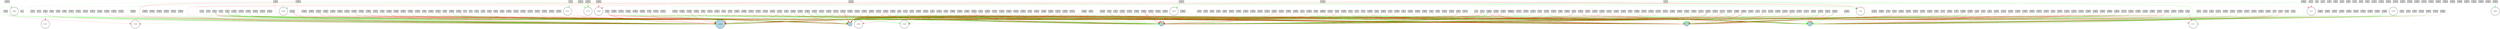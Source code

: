 digraph {
	node [fontsize=9 height=0.2 shape=circle width=0.2]
	x [fillcolor=lightgray shape=box style=filled]
	dx [fillcolor=lightgray shape=box style=filled]
	theta [fillcolor=lightgray shape=box style=filled]
	dtheta [fillcolor=lightgray shape=box style=filled]
	-5 [fillcolor=lightgray shape=box style=filled]
	-6 [fillcolor=lightgray shape=box style=filled]
	-7 [fillcolor=lightgray shape=box style=filled]
	-8 [fillcolor=lightgray shape=box style=filled]
	-9 [fillcolor=lightgray shape=box style=filled]
	-10 [fillcolor=lightgray shape=box style=filled]
	-11 [fillcolor=lightgray shape=box style=filled]
	-12 [fillcolor=lightgray shape=box style=filled]
	-13 [fillcolor=lightgray shape=box style=filled]
	-14 [fillcolor=lightgray shape=box style=filled]
	-15 [fillcolor=lightgray shape=box style=filled]
	-16 [fillcolor=lightgray shape=box style=filled]
	-17 [fillcolor=lightgray shape=box style=filled]
	-18 [fillcolor=lightgray shape=box style=filled]
	-19 [fillcolor=lightgray shape=box style=filled]
	-20 [fillcolor=lightgray shape=box style=filled]
	-21 [fillcolor=lightgray shape=box style=filled]
	-22 [fillcolor=lightgray shape=box style=filled]
	-23 [fillcolor=lightgray shape=box style=filled]
	-24 [fillcolor=lightgray shape=box style=filled]
	-25 [fillcolor=lightgray shape=box style=filled]
	-26 [fillcolor=lightgray shape=box style=filled]
	-27 [fillcolor=lightgray shape=box style=filled]
	-28 [fillcolor=lightgray shape=box style=filled]
	-29 [fillcolor=lightgray shape=box style=filled]
	-30 [fillcolor=lightgray shape=box style=filled]
	-31 [fillcolor=lightgray shape=box style=filled]
	-32 [fillcolor=lightgray shape=box style=filled]
	-33 [fillcolor=lightgray shape=box style=filled]
	-34 [fillcolor=lightgray shape=box style=filled]
	-35 [fillcolor=lightgray shape=box style=filled]
	-36 [fillcolor=lightgray shape=box style=filled]
	-37 [fillcolor=lightgray shape=box style=filled]
	-38 [fillcolor=lightgray shape=box style=filled]
	-39 [fillcolor=lightgray shape=box style=filled]
	-40 [fillcolor=lightgray shape=box style=filled]
	-41 [fillcolor=lightgray shape=box style=filled]
	-42 [fillcolor=lightgray shape=box style=filled]
	-43 [fillcolor=lightgray shape=box style=filled]
	-44 [fillcolor=lightgray shape=box style=filled]
	-45 [fillcolor=lightgray shape=box style=filled]
	-46 [fillcolor=lightgray shape=box style=filled]
	-47 [fillcolor=lightgray shape=box style=filled]
	-48 [fillcolor=lightgray shape=box style=filled]
	-49 [fillcolor=lightgray shape=box style=filled]
	-50 [fillcolor=lightgray shape=box style=filled]
	-51 [fillcolor=lightgray shape=box style=filled]
	-52 [fillcolor=lightgray shape=box style=filled]
	-53 [fillcolor=lightgray shape=box style=filled]
	-54 [fillcolor=lightgray shape=box style=filled]
	-55 [fillcolor=lightgray shape=box style=filled]
	-56 [fillcolor=lightgray shape=box style=filled]
	-57 [fillcolor=lightgray shape=box style=filled]
	-58 [fillcolor=lightgray shape=box style=filled]
	-59 [fillcolor=lightgray shape=box style=filled]
	-60 [fillcolor=lightgray shape=box style=filled]
	-61 [fillcolor=lightgray shape=box style=filled]
	-62 [fillcolor=lightgray shape=box style=filled]
	-63 [fillcolor=lightgray shape=box style=filled]
	-64 [fillcolor=lightgray shape=box style=filled]
	-65 [fillcolor=lightgray shape=box style=filled]
	-66 [fillcolor=lightgray shape=box style=filled]
	-67 [fillcolor=lightgray shape=box style=filled]
	-68 [fillcolor=lightgray shape=box style=filled]
	-69 [fillcolor=lightgray shape=box style=filled]
	-70 [fillcolor=lightgray shape=box style=filled]
	-71 [fillcolor=lightgray shape=box style=filled]
	-72 [fillcolor=lightgray shape=box style=filled]
	-73 [fillcolor=lightgray shape=box style=filled]
	-74 [fillcolor=lightgray shape=box style=filled]
	-75 [fillcolor=lightgray shape=box style=filled]
	-76 [fillcolor=lightgray shape=box style=filled]
	-77 [fillcolor=lightgray shape=box style=filled]
	-78 [fillcolor=lightgray shape=box style=filled]
	-79 [fillcolor=lightgray shape=box style=filled]
	-80 [fillcolor=lightgray shape=box style=filled]
	-81 [fillcolor=lightgray shape=box style=filled]
	-82 [fillcolor=lightgray shape=box style=filled]
	-83 [fillcolor=lightgray shape=box style=filled]
	-84 [fillcolor=lightgray shape=box style=filled]
	-85 [fillcolor=lightgray shape=box style=filled]
	-86 [fillcolor=lightgray shape=box style=filled]
	-87 [fillcolor=lightgray shape=box style=filled]
	-88 [fillcolor=lightgray shape=box style=filled]
	-89 [fillcolor=lightgray shape=box style=filled]
	-90 [fillcolor=lightgray shape=box style=filled]
	-91 [fillcolor=lightgray shape=box style=filled]
	-92 [fillcolor=lightgray shape=box style=filled]
	-93 [fillcolor=lightgray shape=box style=filled]
	-94 [fillcolor=lightgray shape=box style=filled]
	-95 [fillcolor=lightgray shape=box style=filled]
	-96 [fillcolor=lightgray shape=box style=filled]
	-97 [fillcolor=lightgray shape=box style=filled]
	-98 [fillcolor=lightgray shape=box style=filled]
	-99 [fillcolor=lightgray shape=box style=filled]
	-100 [fillcolor=lightgray shape=box style=filled]
	-101 [fillcolor=lightgray shape=box style=filled]
	-102 [fillcolor=lightgray shape=box style=filled]
	-103 [fillcolor=lightgray shape=box style=filled]
	-104 [fillcolor=lightgray shape=box style=filled]
	-105 [fillcolor=lightgray shape=box style=filled]
	-106 [fillcolor=lightgray shape=box style=filled]
	-107 [fillcolor=lightgray shape=box style=filled]
	-108 [fillcolor=lightgray shape=box style=filled]
	-109 [fillcolor=lightgray shape=box style=filled]
	-110 [fillcolor=lightgray shape=box style=filled]
	-111 [fillcolor=lightgray shape=box style=filled]
	-112 [fillcolor=lightgray shape=box style=filled]
	-113 [fillcolor=lightgray shape=box style=filled]
	-114 [fillcolor=lightgray shape=box style=filled]
	-115 [fillcolor=lightgray shape=box style=filled]
	-116 [fillcolor=lightgray shape=box style=filled]
	-117 [fillcolor=lightgray shape=box style=filled]
	-118 [fillcolor=lightgray shape=box style=filled]
	-119 [fillcolor=lightgray shape=box style=filled]
	-120 [fillcolor=lightgray shape=box style=filled]
	-121 [fillcolor=lightgray shape=box style=filled]
	-122 [fillcolor=lightgray shape=box style=filled]
	-123 [fillcolor=lightgray shape=box style=filled]
	-124 [fillcolor=lightgray shape=box style=filled]
	-125 [fillcolor=lightgray shape=box style=filled]
	-126 [fillcolor=lightgray shape=box style=filled]
	-127 [fillcolor=lightgray shape=box style=filled]
	-128 [fillcolor=lightgray shape=box style=filled]
	-129 [fillcolor=lightgray shape=box style=filled]
	-130 [fillcolor=lightgray shape=box style=filled]
	-131 [fillcolor=lightgray shape=box style=filled]
	-132 [fillcolor=lightgray shape=box style=filled]
	-133 [fillcolor=lightgray shape=box style=filled]
	-134 [fillcolor=lightgray shape=box style=filled]
	-135 [fillcolor=lightgray shape=box style=filled]
	-136 [fillcolor=lightgray shape=box style=filled]
	-137 [fillcolor=lightgray shape=box style=filled]
	-138 [fillcolor=lightgray shape=box style=filled]
	-139 [fillcolor=lightgray shape=box style=filled]
	-140 [fillcolor=lightgray shape=box style=filled]
	-141 [fillcolor=lightgray shape=box style=filled]
	-142 [fillcolor=lightgray shape=box style=filled]
	-143 [fillcolor=lightgray shape=box style=filled]
	-144 [fillcolor=lightgray shape=box style=filled]
	-145 [fillcolor=lightgray shape=box style=filled]
	-146 [fillcolor=lightgray shape=box style=filled]
	-147 [fillcolor=lightgray shape=box style=filled]
	-148 [fillcolor=lightgray shape=box style=filled]
	-149 [fillcolor=lightgray shape=box style=filled]
	-150 [fillcolor=lightgray shape=box style=filled]
	-151 [fillcolor=lightgray shape=box style=filled]
	-152 [fillcolor=lightgray shape=box style=filled]
	-153 [fillcolor=lightgray shape=box style=filled]
	-154 [fillcolor=lightgray shape=box style=filled]
	-155 [fillcolor=lightgray shape=box style=filled]
	-156 [fillcolor=lightgray shape=box style=filled]
	-157 [fillcolor=lightgray shape=box style=filled]
	-158 [fillcolor=lightgray shape=box style=filled]
	-159 [fillcolor=lightgray shape=box style=filled]
	-160 [fillcolor=lightgray shape=box style=filled]
	-161 [fillcolor=lightgray shape=box style=filled]
	-162 [fillcolor=lightgray shape=box style=filled]
	-163 [fillcolor=lightgray shape=box style=filled]
	-164 [fillcolor=lightgray shape=box style=filled]
	-165 [fillcolor=lightgray shape=box style=filled]
	-166 [fillcolor=lightgray shape=box style=filled]
	-167 [fillcolor=lightgray shape=box style=filled]
	-168 [fillcolor=lightgray shape=box style=filled]
	-169 [fillcolor=lightgray shape=box style=filled]
	-170 [fillcolor=lightgray shape=box style=filled]
	-171 [fillcolor=lightgray shape=box style=filled]
	-172 [fillcolor=lightgray shape=box style=filled]
	-173 [fillcolor=lightgray shape=box style=filled]
	-174 [fillcolor=lightgray shape=box style=filled]
	-175 [fillcolor=lightgray shape=box style=filled]
	-176 [fillcolor=lightgray shape=box style=filled]
	-177 [fillcolor=lightgray shape=box style=filled]
	-178 [fillcolor=lightgray shape=box style=filled]
	-179 [fillcolor=lightgray shape=box style=filled]
	-180 [fillcolor=lightgray shape=box style=filled]
	-181 [fillcolor=lightgray shape=box style=filled]
	-182 [fillcolor=lightgray shape=box style=filled]
	-183 [fillcolor=lightgray shape=box style=filled]
	-184 [fillcolor=lightgray shape=box style=filled]
	-185 [fillcolor=lightgray shape=box style=filled]
	-186 [fillcolor=lightgray shape=box style=filled]
	-187 [fillcolor=lightgray shape=box style=filled]
	-188 [fillcolor=lightgray shape=box style=filled]
	-189 [fillcolor=lightgray shape=box style=filled]
	-190 [fillcolor=lightgray shape=box style=filled]
	-191 [fillcolor=lightgray shape=box style=filled]
	-192 [fillcolor=lightgray shape=box style=filled]
	-193 [fillcolor=lightgray shape=box style=filled]
	-194 [fillcolor=lightgray shape=box style=filled]
	-195 [fillcolor=lightgray shape=box style=filled]
	-196 [fillcolor=lightgray shape=box style=filled]
	-197 [fillcolor=lightgray shape=box style=filled]
	-198 [fillcolor=lightgray shape=box style=filled]
	-199 [fillcolor=lightgray shape=box style=filled]
	-200 [fillcolor=lightgray shape=box style=filled]
	-201 [fillcolor=lightgray shape=box style=filled]
	-202 [fillcolor=lightgray shape=box style=filled]
	-203 [fillcolor=lightgray shape=box style=filled]
	-204 [fillcolor=lightgray shape=box style=filled]
	-205 [fillcolor=lightgray shape=box style=filled]
	-206 [fillcolor=lightgray shape=box style=filled]
	-207 [fillcolor=lightgray shape=box style=filled]
	-208 [fillcolor=lightgray shape=box style=filled]
	-209 [fillcolor=lightgray shape=box style=filled]
	-210 [fillcolor=lightgray shape=box style=filled]
	-211 [fillcolor=lightgray shape=box style=filled]
	-212 [fillcolor=lightgray shape=box style=filled]
	-213 [fillcolor=lightgray shape=box style=filled]
	-214 [fillcolor=lightgray shape=box style=filled]
	-215 [fillcolor=lightgray shape=box style=filled]
	-216 [fillcolor=lightgray shape=box style=filled]
	-217 [fillcolor=lightgray shape=box style=filled]
	-218 [fillcolor=lightgray shape=box style=filled]
	-219 [fillcolor=lightgray shape=box style=filled]
	-220 [fillcolor=lightgray shape=box style=filled]
	-221 [fillcolor=lightgray shape=box style=filled]
	-222 [fillcolor=lightgray shape=box style=filled]
	-223 [fillcolor=lightgray shape=box style=filled]
	-224 [fillcolor=lightgray shape=box style=filled]
	-225 [fillcolor=lightgray shape=box style=filled]
	-226 [fillcolor=lightgray shape=box style=filled]
	-227 [fillcolor=lightgray shape=box style=filled]
	-228 [fillcolor=lightgray shape=box style=filled]
	-229 [fillcolor=lightgray shape=box style=filled]
	-230 [fillcolor=lightgray shape=box style=filled]
	-231 [fillcolor=lightgray shape=box style=filled]
	-232 [fillcolor=lightgray shape=box style=filled]
	-233 [fillcolor=lightgray shape=box style=filled]
	-234 [fillcolor=lightgray shape=box style=filled]
	-235 [fillcolor=lightgray shape=box style=filled]
	-236 [fillcolor=lightgray shape=box style=filled]
	-237 [fillcolor=lightgray shape=box style=filled]
	-238 [fillcolor=lightgray shape=box style=filled]
	-239 [fillcolor=lightgray shape=box style=filled]
	-240 [fillcolor=lightgray shape=box style=filled]
	-241 [fillcolor=lightgray shape=box style=filled]
	-242 [fillcolor=lightgray shape=box style=filled]
	-243 [fillcolor=lightgray shape=box style=filled]
	-244 [fillcolor=lightgray shape=box style=filled]
	-245 [fillcolor=lightgray shape=box style=filled]
	-246 [fillcolor=lightgray shape=box style=filled]
	-247 [fillcolor=lightgray shape=box style=filled]
	-248 [fillcolor=lightgray shape=box style=filled]
	-249 [fillcolor=lightgray shape=box style=filled]
	-250 [fillcolor=lightgray shape=box style=filled]
	-251 [fillcolor=lightgray shape=box style=filled]
	-252 [fillcolor=lightgray shape=box style=filled]
	-253 [fillcolor=lightgray shape=box style=filled]
	-254 [fillcolor=lightgray shape=box style=filled]
	-255 [fillcolor=lightgray shape=box style=filled]
	-256 [fillcolor=lightgray shape=box style=filled]
	-257 [fillcolor=lightgray shape=box style=filled]
	-258 [fillcolor=lightgray shape=box style=filled]
	-259 [fillcolor=lightgray shape=box style=filled]
	-260 [fillcolor=lightgray shape=box style=filled]
	-261 [fillcolor=lightgray shape=box style=filled]
	-262 [fillcolor=lightgray shape=box style=filled]
	-263 [fillcolor=lightgray shape=box style=filled]
	-264 [fillcolor=lightgray shape=box style=filled]
	-265 [fillcolor=lightgray shape=box style=filled]
	-266 [fillcolor=lightgray shape=box style=filled]
	-267 [fillcolor=lightgray shape=box style=filled]
	-268 [fillcolor=lightgray shape=box style=filled]
	-269 [fillcolor=lightgray shape=box style=filled]
	-270 [fillcolor=lightgray shape=box style=filled]
	-271 [fillcolor=lightgray shape=box style=filled]
	-272 [fillcolor=lightgray shape=box style=filled]
	-273 [fillcolor=lightgray shape=box style=filled]
	-274 [fillcolor=lightgray shape=box style=filled]
	-275 [fillcolor=lightgray shape=box style=filled]
	-276 [fillcolor=lightgray shape=box style=filled]
	-277 [fillcolor=lightgray shape=box style=filled]
	-278 [fillcolor=lightgray shape=box style=filled]
	-279 [fillcolor=lightgray shape=box style=filled]
	-280 [fillcolor=lightgray shape=box style=filled]
	-281 [fillcolor=lightgray shape=box style=filled]
	-282 [fillcolor=lightgray shape=box style=filled]
	-283 [fillcolor=lightgray shape=box style=filled]
	-284 [fillcolor=lightgray shape=box style=filled]
	-285 [fillcolor=lightgray shape=box style=filled]
	-286 [fillcolor=lightgray shape=box style=filled]
	-287 [fillcolor=lightgray shape=box style=filled]
	-288 [fillcolor=lightgray shape=box style=filled]
	-289 [fillcolor=lightgray shape=box style=filled]
	-290 [fillcolor=lightgray shape=box style=filled]
	-291 [fillcolor=lightgray shape=box style=filled]
	-292 [fillcolor=lightgray shape=box style=filled]
	-293 [fillcolor=lightgray shape=box style=filled]
	-294 [fillcolor=lightgray shape=box style=filled]
	-295 [fillcolor=lightgray shape=box style=filled]
	-296 [fillcolor=lightgray shape=box style=filled]
	-297 [fillcolor=lightgray shape=box style=filled]
	-298 [fillcolor=lightgray shape=box style=filled]
	-299 [fillcolor=lightgray shape=box style=filled]
	-300 [fillcolor=lightgray shape=box style=filled]
	-301 [fillcolor=lightgray shape=box style=filled]
	-302 [fillcolor=lightgray shape=box style=filled]
	-303 [fillcolor=lightgray shape=box style=filled]
	-304 [fillcolor=lightgray shape=box style=filled]
	-305 [fillcolor=lightgray shape=box style=filled]
	-306 [fillcolor=lightgray shape=box style=filled]
	-307 [fillcolor=lightgray shape=box style=filled]
	-308 [fillcolor=lightgray shape=box style=filled]
	-309 [fillcolor=lightgray shape=box style=filled]
	-310 [fillcolor=lightgray shape=box style=filled]
	-311 [fillcolor=lightgray shape=box style=filled]
	-312 [fillcolor=lightgray shape=box style=filled]
	-313 [fillcolor=lightgray shape=box style=filled]
	-314 [fillcolor=lightgray shape=box style=filled]
	-315 [fillcolor=lightgray shape=box style=filled]
	-316 [fillcolor=lightgray shape=box style=filled]
	-317 [fillcolor=lightgray shape=box style=filled]
	-318 [fillcolor=lightgray shape=box style=filled]
	-319 [fillcolor=lightgray shape=box style=filled]
	-320 [fillcolor=lightgray shape=box style=filled]
	-321 [fillcolor=lightgray shape=box style=filled]
	-322 [fillcolor=lightgray shape=box style=filled]
	-323 [fillcolor=lightgray shape=box style=filled]
	-324 [fillcolor=lightgray shape=box style=filled]
	-325 [fillcolor=lightgray shape=box style=filled]
	-326 [fillcolor=lightgray shape=box style=filled]
	-327 [fillcolor=lightgray shape=box style=filled]
	-328 [fillcolor=lightgray shape=box style=filled]
	-329 [fillcolor=lightgray shape=box style=filled]
	-330 [fillcolor=lightgray shape=box style=filled]
	-331 [fillcolor=lightgray shape=box style=filled]
	-332 [fillcolor=lightgray shape=box style=filled]
	-333 [fillcolor=lightgray shape=box style=filled]
	-334 [fillcolor=lightgray shape=box style=filled]
	-335 [fillcolor=lightgray shape=box style=filled]
	-336 [fillcolor=lightgray shape=box style=filled]
	-337 [fillcolor=lightgray shape=box style=filled]
	-338 [fillcolor=lightgray shape=box style=filled]
	-339 [fillcolor=lightgray shape=box style=filled]
	-340 [fillcolor=lightgray shape=box style=filled]
	-341 [fillcolor=lightgray shape=box style=filled]
	-342 [fillcolor=lightgray shape=box style=filled]
	-343 [fillcolor=lightgray shape=box style=filled]
	-344 [fillcolor=lightgray shape=box style=filled]
	-345 [fillcolor=lightgray shape=box style=filled]
	-346 [fillcolor=lightgray shape=box style=filled]
	-347 [fillcolor=lightgray shape=box style=filled]
	-348 [fillcolor=lightgray shape=box style=filled]
	-349 [fillcolor=lightgray shape=box style=filled]
	-350 [fillcolor=lightgray shape=box style=filled]
	-351 [fillcolor=lightgray shape=box style=filled]
	-352 [fillcolor=lightgray shape=box style=filled]
	-353 [fillcolor=lightgray shape=box style=filled]
	-354 [fillcolor=lightgray shape=box style=filled]
	-355 [fillcolor=lightgray shape=box style=filled]
	-356 [fillcolor=lightgray shape=box style=filled]
	-357 [fillcolor=lightgray shape=box style=filled]
	-358 [fillcolor=lightgray shape=box style=filled]
	-359 [fillcolor=lightgray shape=box style=filled]
	-360 [fillcolor=lightgray shape=box style=filled]
	-361 [fillcolor=lightgray shape=box style=filled]
	-362 [fillcolor=lightgray shape=box style=filled]
	-363 [fillcolor=lightgray shape=box style=filled]
	-364 [fillcolor=lightgray shape=box style=filled]
	control [fillcolor=lightblue style=filled]
	1 [fillcolor=lightblue style=filled]
	2 [fillcolor=lightblue style=filled]
	3 [fillcolor=lightblue style=filled]
	4 [fillcolor=lightblue style=filled]
	13571 [fillcolor=white style=filled]
	13853 [fillcolor=white style=filled]
	13608 [fillcolor=white style=filled]
	11309 [fillcolor=white style=filled]
	12730 [fillcolor=white style=filled]
	12227 [fillcolor=white style=filled]
	13638 [fillcolor=white style=filled]
	11484 [fillcolor=white style=filled]
	13537 [fillcolor=white style=filled]
	13804 [fillcolor=white style=filled]
	13680 [fillcolor=white style=filled]
	11761 [fillcolor=white style=filled]
	10610 [fillcolor=white style=filled]
	13300 [fillcolor=white style=filled]
	12407 [fillcolor=white style=filled]
	x -> control [color=green penwidth=0.14010421118531546 style=solid]
	dx -> 1 [color=green penwidth=0.9328316059985792 style=solid]
	dx -> 3 [color=green penwidth=0.46020758924315497 style=solid]
	theta -> control [color=red penwidth=0.11746840617994006 style=solid]
	theta -> 1 [color=green penwidth=0.2445959234833035 style=solid]
	theta -> 2 [color=red penwidth=0.32928060066140097 style=solid]
	theta -> 4 [color=green penwidth=0.15198598620610915 style=solid]
	dtheta -> control [color=red penwidth=0.21112111548618306 style=solid]
	dtheta -> 2 [color=green penwidth=0.21245150606074054 style=solid]
	dtheta -> 3 [color=red penwidth=0.23050678875275135 style=solid]
	dtheta -> 4 [color=green penwidth=0.692408103065037 style=solid]
	-5 -> 1 [color=red penwidth=0.17463597312207657 style=solid]
	-6 -> 2 [color=red penwidth=0.4072199337798189 style=solid]
	-6 -> 4 [color=green penwidth=0.9802644492934096 style=solid]
	-7 -> control [color=green penwidth=0.45375021455848485 style=solid]
	-7 -> 3 [color=red penwidth=0.5256316942532868 style=solid]
	-7 -> 4 [color=green penwidth=0.2754369391966567 style=solid]
	-9 -> 1 [color=green penwidth=0.2753488173223706 style=solid]
	-10 -> 1 [color=green penwidth=0.17556783346343943 style=solid]
	-10 -> 2 [color=red penwidth=0.7966502266685861 style=solid]
	-10 -> 3 [color=red penwidth=0.38160732041845347 style=solid]
	-12 -> 1 [color=green penwidth=0.32153312386649036 style=solid]
	-12 -> 3 [color=red penwidth=0.6803576207483238 style=solid]
	-13 -> control [color=red penwidth=0.9374631271826356 style=solid]
	-13 -> 1 [color=red penwidth=1.0992542559092868 style=solid]
	-13 -> 2 [color=red penwidth=0.17871249473240935 style=solid]
	-14 -> control [color=red penwidth=0.34552800771148556 style=solid]
	-14 -> 1 [color=green penwidth=0.3027405059958822 style=solid]
	-15 -> 2 [color=green penwidth=0.28538199054858615 style=solid]
	-15 -> 3 [color=green penwidth=0.2746902173490257 style=solid]
	-16 -> 4 [color=red penwidth=0.6993924225403652 style=solid]
	-17 -> control [color=red penwidth=0.1432193673911767 style=solid]
	-17 -> 1 [color=green penwidth=0.20714503323640127 style=solid]
	-18 -> 1 [color=green penwidth=0.22613462748015567 style=solid]
	-19 -> 3 [color=green penwidth=0.29235247032941775 style=solid]
	-21 -> control [color=red penwidth=1.0316531112619496 style=solid]
	-21 -> 3 [color=red penwidth=0.46403414080521377 style=solid]
	-21 -> 4 [color=red penwidth=0.30043158297902384 style=solid]
	-22 -> 1 [color=green penwidth=0.4939429035685434 style=solid]
	-22 -> 2 [color=red penwidth=0.37459365857263316 style=solid]
	-22 -> 3 [color=green penwidth=0.36781703479349237 style=solid]
	-23 -> 1 [color=green penwidth=0.35332706790402635 style=solid]
	-24 -> control [color=red penwidth=0.22079100728816314 style=solid]
	-24 -> 2 [color=red penwidth=0.44263356230322404 style=solid]
	-24 -> 3 [color=red penwidth=0.18027054434163153 style=solid]
	-25 -> control [color=green penwidth=0.7980481689927375 style=solid]
	-25 -> 1 [color=red penwidth=1.1334709600476889 style=solid]
	-25 -> 2 [color=red penwidth=0.36262534984538064 style=solid]
	-26 -> 2 [color=red penwidth=0.25688407619980547 style=solid]
	-26 -> 4 [color=red penwidth=0.24458159765747092 style=solid]
	-27 -> control [color=red penwidth=0.2558369116684671 style=solid]
	-27 -> 2 [color=green penwidth=0.5340939910231224 style=solid]
	-27 -> 3 [color=green penwidth=0.318363914617951 style=solid]
	-28 -> control [color=red penwidth=0.5150982236896281 style=solid]
	-28 -> 1 [color=red penwidth=0.15678298855245204 style=solid]
	-28 -> 2 [color=green penwidth=0.23931830560879824 style=solid]
	-28 -> 4 [color=green penwidth=0.5335354037623963 style=solid]
	-30 -> control [color=green penwidth=0.18052244754503294 style=solid]
	-30 -> 2 [color=red penwidth=0.26670673334131634 style=solid]
	-30 -> 3 [color=red penwidth=0.3202932460209794 style=solid]
	-31 -> 1 [color=red penwidth=0.3911201084073721 style=solid]
	-31 -> 2 [color=red penwidth=0.3945453984401508 style=solid]
	-32 -> control [color=green penwidth=0.13930413071760017 style=solid]
	-32 -> 4 [color=red penwidth=0.5617878710701028 style=solid]
	-33 -> 1 [color=green penwidth=0.40243817137235904 style=solid]
	-34 -> 2 [color=green penwidth=0.1410775686382699 style=solid]
	-34 -> 4 [color=green penwidth=0.22178656058266394 style=solid]
	-35 -> 2 [color=green penwidth=0.18557400849921313 style=solid]
	-35 -> 4 [color=green penwidth=0.18771460107402332 style=solid]
	-36 -> 3 [color=green penwidth=0.19219949188435254 style=solid]
	-36 -> 4 [color=red penwidth=0.5393141522953524 style=solid]
	-37 -> control [color=green penwidth=0.19207894864320132 style=solid]
	-37 -> 1 [color=green penwidth=0.5256760330741003 style=solid]
	-38 -> control [color=green penwidth=1.0749395195924099 style=solid]
	-38 -> 2 [color=green penwidth=0.4561172709782826 style=solid]
	-39 -> 1 [color=red penwidth=0.6391802455805609 style=solid]
	-40 -> 1 [color=green penwidth=0.577837766277195 style=solid]
	-40 -> 3 [color=red penwidth=0.13101870946023753 style=solid]
	-41 -> control [color=red penwidth=0.4120214175608131 style=solid]
	-41 -> 2 [color=red penwidth=0.4488351009889573 style=solid]
	-41 -> 3 [color=green penwidth=0.22441921009126198 style=solid]
	-43 -> 1 [color=green penwidth=0.28948467894605 style=solid]
	-43 -> 4 [color=green penwidth=0.13679577493179979 style=solid]
	-44 -> 1 [color=red penwidth=0.1281391465598625 style=solid]
	-45 -> 3 [color=green penwidth=0.690321070328352 style=solid]
	-45 -> 4 [color=red penwidth=0.43085545041690365 style=solid]
	-46 -> control [color=green penwidth=0.5248883497741359 style=solid]
	-46 -> 3 [color=green penwidth=0.37459329342814185 style=solid]
	-47 -> control [color=red penwidth=0.3262240488426803 style=solid]
	-47 -> 4 [color=green penwidth=0.7278303349674953 style=solid]
	-48 -> control [color=red penwidth=0.17501650363922502 style=solid]
	-48 -> 1 [color=red penwidth=0.1331748831097973 style=solid]
	-48 -> 3 [color=red penwidth=0.4772509350437155 style=solid]
	-49 -> control [color=green penwidth=0.2720006707181175 style=solid]
	-50 -> control [color=red penwidth=0.5148311021154449 style=solid]
	-50 -> 1 [color=red penwidth=0.39767881418900586 style=solid]
	-50 -> 2 [color=green penwidth=0.509805839507065 style=solid]
	-50 -> 4 [color=green penwidth=0.4221068130678651 style=solid]
	-51 -> control [color=green penwidth=0.14376020007692747 style=solid]
	-52 -> 4 [color=green penwidth=0.33814271762488735 style=solid]
	-53 -> 4 [color=green penwidth=0.20987894854164713 style=solid]
	-54 -> 3 [color=green penwidth=0.13479395439516534 style=solid]
	-55 -> control [color=red penwidth=0.4206969464932072 style=solid]
	-55 -> 2 [color=green penwidth=0.13647119927624426 style=solid]
	-55 -> 3 [color=green penwidth=0.3371004927415391 style=solid]
	-56 -> 1 [color=red penwidth=1.0426613530915683 style=solid]
	-56 -> 4 [color=red penwidth=0.10907202070158577 style=solid]
	-57 -> control [color=green penwidth=0.1359529145489179 style=solid]
	-57 -> 4 [color=green penwidth=0.2742507728026647 style=solid]
	-58 -> control [color=green penwidth=0.23064788500712036 style=solid]
	-58 -> 1 [color=green penwidth=0.6273133208827942 style=solid]
	-59 -> 3 [color=green penwidth=0.17722118413149585 style=solid]
	-60 -> 1 [color=green penwidth=0.2209708912719741 style=solid]
	-60 -> 2 [color=green penwidth=0.81610615196277 style=solid]
	-61 -> 1 [color=red penwidth=0.37552342005919015 style=solid]
	-62 -> 2 [color=green penwidth=0.11658909778742926 style=solid]
	-62 -> 3 [color=green penwidth=0.21826633117225513 style=solid]
	-63 -> 3 [color=green penwidth=0.487571329870499 style=solid]
	-65 -> 3 [color=red penwidth=0.3276198166268323 style=solid]
	-65 -> 4 [color=green penwidth=0.1113851414917214 style=solid]
	-66 -> 2 [color=green penwidth=0.6875351858657848 style=solid]
	-67 -> control [color=red penwidth=0.13230297303925947 style=solid]
	-67 -> 4 [color=green penwidth=0.34121632103984567 style=solid]
	-68 -> control [color=red penwidth=0.141171140909235 style=solid]
	-68 -> 3 [color=green penwidth=0.2842051128350987 style=solid]
	-68 -> 4 [color=green penwidth=0.18991643325930135 style=solid]
	-69 -> 3 [color=red penwidth=0.2596507978720377 style=solid]
	-71 -> control [color=red penwidth=0.12135167455043783 style=solid]
	-72 -> 2 [color=red penwidth=0.23150912356035466 style=solid]
	-73 -> 2 [color=red penwidth=0.7999480038071006 style=solid]
	-73 -> 3 [color=green penwidth=0.30160415734127544 style=solid]
	-74 -> control [color=red penwidth=0.45776435362079015 style=solid]
	-74 -> 1 [color=green penwidth=0.2875800795938339 style=solid]
	-74 -> 2 [color=red penwidth=0.428159488422998 style=solid]
	-74 -> 4 [color=green penwidth=0.1677958049974531 style=solid]
	-75 -> 2 [color=green penwidth=0.18321803145799795 style=solid]
	-76 -> control [color=red penwidth=0.571799101250081 style=solid]
	-76 -> 1 [color=green penwidth=1.9386827532526365 style=solid]
	-77 -> 1 [color=green penwidth=0.2601268256212872 style=solid]
	-77 -> 2 [color=green penwidth=0.35231617524332715 style=solid]
	-78 -> 1 [color=green penwidth=0.3528869603824387 style=solid]
	-78 -> 2 [color=red penwidth=0.1184268597537155 style=solid]
	-78 -> 4 [color=green penwidth=0.15204769759413056 style=solid]
	-79 -> control [color=red penwidth=0.5247671698881754 style=solid]
	-79 -> 1 [color=red penwidth=0.24569636485806653 style=solid]
	-79 -> 2 [color=red penwidth=0.2503107280581678 style=solid]
	-80 -> control [color=red penwidth=0.5487744637165484 style=solid]
	-80 -> 3 [color=green penwidth=0.19727347869895467 style=solid]
	-82 -> 2 [color=red penwidth=0.24574576094501552 style=solid]
	-85 -> control [color=green penwidth=0.9356334263173082 style=solid]
	-85 -> 2 [color=green penwidth=0.11379963738129564 style=solid]
	-86 -> control [color=red penwidth=0.30853022003934766 style=solid]
	-86 -> 3 [color=red penwidth=0.4013457184963358 style=solid]
	-87 -> control [color=red penwidth=0.16002471905842483 style=solid]
	-87 -> 2 [color=red penwidth=0.15137182135512156 style=solid]
	-88 -> 1 [color=red penwidth=0.43319683347355564 style=solid]
	-88 -> 4 [color=red penwidth=0.10829418124910803 style=solid]
	-89 -> 1 [color=red penwidth=0.4774912325687197 style=solid]
	-90 -> control [color=green penwidth=0.33063271537738326 style=solid]
	-90 -> 1 [color=green penwidth=0.1845739738957947 style=solid]
	-90 -> 4 [color=green penwidth=0.24304040194048512 style=solid]
	-91 -> 1 [color=green penwidth=0.2393097883229231 style=solid]
	-91 -> 2 [color=green penwidth=0.28739891997371864 style=solid]
	-92 -> 1 [color=green penwidth=0.3398489881920071 style=solid]
	-92 -> 2 [color=red penwidth=0.6728063976083555 style=solid]
	-92 -> 4 [color=green penwidth=0.3328855277630933 style=solid]
	-93 -> 2 [color=green penwidth=0.14172277361280566 style=solid]
	-93 -> 4 [color=red penwidth=0.13839934874805565 style=solid]
	-94 -> control [color=green penwidth=0.2188227248246165 style=solid]
	-94 -> 4 [color=green penwidth=0.24483772850328817 style=solid]
	-95 -> control [color=red penwidth=0.8417875474253139 style=solid]
	-95 -> 4 [color=red penwidth=0.3331174712108947 style=solid]
	-96 -> control [color=green penwidth=0.19300727167567877 style=solid]
	-97 -> 1 [color=green penwidth=0.5299437012486332 style=solid]
	-98 -> control [color=green penwidth=0.17610046163726178 style=solid]
	-99 -> control [color=green penwidth=0.454817243036435 style=solid]
	-100 -> control [color=green penwidth=0.2350877874366157 style=solid]
	-100 -> 3 [color=green penwidth=0.27835263745448585 style=solid]
	-101 -> 3 [color=green penwidth=0.3641368124761948 style=solid]
	-101 -> 4 [color=red penwidth=0.49869140406594936 style=solid]
	-102 -> 3 [color=red penwidth=0.24484693134079236 style=solid]
	-103 -> 1 [color=green penwidth=0.20015226738440198 style=solid]
	-104 -> control [color=red penwidth=0.25219562676068175 style=solid]
	-104 -> 1 [color=red penwidth=0.16996409822342276 style=solid]
	-104 -> 2 [color=green penwidth=0.6186390464378558 style=solid]
	-105 -> control [color=green penwidth=0.13764094074484148 style=solid]
	-105 -> 1 [color=green penwidth=0.45858722782430095 style=solid]
	-105 -> 2 [color=green penwidth=1.224974499991926 style=solid]
	-105 -> 3 [color=green penwidth=0.1685184142448837 style=solid]
	-106 -> control [color=green penwidth=0.332772655906312 style=solid]
	-106 -> 3 [color=red penwidth=0.5811935282839606 style=solid]
	-107 -> 2 [color=red penwidth=0.4626911084719314 style=solid]
	-107 -> 3 [color=red penwidth=0.17597697269754675 style=solid]
	-107 -> 4 [color=red penwidth=0.41058297937283583 style=solid]
	-108 -> 1 [color=green penwidth=0.4503951645980341 style=solid]
	-108 -> 4 [color=green penwidth=0.607460597782701 style=solid]
	-109 -> control [color=green penwidth=0.7383619090275634 style=solid]
	-109 -> 1 [color=red penwidth=0.9311209351203995 style=solid]
	-109 -> 2 [color=red penwidth=0.2894197944741162 style=solid]
	-109 -> 3 [color=green penwidth=1.144927230513228 style=solid]
	-110 -> 2 [color=red penwidth=0.5113561445166047 style=solid]
	-111 -> control [color=red penwidth=0.14028882066697057 style=solid]
	-111 -> 4 [color=green penwidth=0.15300277439917842 style=solid]
	-112 -> control [color=red penwidth=0.32689542268675975 style=solid]
	-112 -> 4 [color=green penwidth=0.1028876818656275 style=solid]
	-114 -> 4 [color=red penwidth=0.29094321585709026 style=solid]
	-115 -> control [color=red penwidth=0.23590515266952974 style=solid]
	-115 -> 1 [color=green penwidth=0.11238174819375524 style=solid]
	-115 -> 2 [color=red penwidth=0.13893983810931781 style=solid]
	-116 -> 2 [color=red penwidth=0.40699790237366584 style=solid]
	-116 -> 3 [color=red penwidth=0.21072945048535396 style=solid]
	-117 -> 1 [color=red penwidth=0.16149405288062374 style=solid]
	-117 -> 4 [color=red penwidth=0.5536270596804099 style=solid]
	-118 -> 1 [color=green penwidth=0.3762438851917541 style=solid]
	-118 -> 4 [color=red penwidth=0.42952734646229285 style=solid]
	-119 -> control [color=green penwidth=0.37306596650264345 style=solid]
	-119 -> 4 [color=red penwidth=0.17090747958480068 style=solid]
	-120 -> control [color=green penwidth=0.41391314472579366 style=solid]
	-120 -> 2 [color=red penwidth=0.12984163140610971 style=solid]
	-120 -> 3 [color=red penwidth=0.13063539035731955 style=solid]
	-121 -> 2 [color=green penwidth=0.4828383157274905 style=solid]
	-121 -> 4 [color=red penwidth=0.3784802808251474 style=solid]
	-122 -> 2 [color=red penwidth=0.24435913039849924 style=solid]
	-123 -> control [color=red penwidth=0.11770864946505194 style=solid]
	-123 -> 2 [color=red penwidth=0.34910598975371376 style=solid]
	-123 -> 4 [color=green penwidth=0.27370284541061246 style=solid]
	-124 -> control [color=red penwidth=0.2394716909915137 style=solid]
	-124 -> 2 [color=red penwidth=0.27303344450755407 style=solid]
	-124 -> 3 [color=red penwidth=0.19202743383637316 style=solid]
	-125 -> 1 [color=red penwidth=0.5020986922984788 style=solid]
	-126 -> control [color=red penwidth=0.23973733380162288 style=solid]
	-126 -> 1 [color=green penwidth=0.18027564330103757 style=solid]
	-126 -> 2 [color=red penwidth=0.418082611853986 style=solid]
	-126 -> 3 [color=red penwidth=0.14308586272807683 style=solid]
	-126 -> 4 [color=green penwidth=0.4831601143668791 style=solid]
	-127 -> control [color=green penwidth=0.10305475732069996 style=solid]
	-127 -> 2 [color=red penwidth=0.5052913473045357 style=solid]
	-127 -> 3 [color=red penwidth=0.3770783136458371 style=solid]
	-128 -> 1 [color=red penwidth=0.736801011544119 style=solid]
	-128 -> 3 [color=red penwidth=0.23107096562363025 style=solid]
	-128 -> 4 [color=red penwidth=0.3186262771569961 style=solid]
	-129 -> control [color=red penwidth=0.2974513799363581 style=solid]
	-129 -> 2 [color=red penwidth=0.3282859277800885 style=solid]
	-130 -> 1 [color=red penwidth=0.3110637072289975 style=solid]
	-130 -> 4 [color=green penwidth=0.32006493877290987 style=solid]
	-131 -> control [color=red penwidth=0.7439884102264773 style=solid]
	-131 -> 1 [color=red penwidth=0.31457352739473277 style=solid]
	-131 -> 4 [color=red penwidth=0.5331899329673929 style=solid]
	-132 -> control [color=green penwidth=0.4795414082851355 style=solid]
	-132 -> 2 [color=red penwidth=0.8660034927697104 style=solid]
	-132 -> 3 [color=red penwidth=0.678217708130943 style=solid]
	-132 -> 4 [color=red penwidth=0.2711861721239627 style=solid]
	-133 -> 1 [color=red penwidth=0.47567422301563844 style=solid]
	-133 -> 2 [color=red penwidth=0.610028435411497 style=solid]
	-133 -> 3 [color=red penwidth=0.12297348518408958 style=solid]
	-134 -> control [color=green penwidth=0.31334142434948176 style=solid]
	-135 -> 3 [color=red penwidth=0.1575910136527396 style=solid]
	-135 -> 4 [color=green penwidth=0.22945275784404134 style=solid]
	-136 -> control [color=red penwidth=0.2076829414449674 style=solid]
	-136 -> 3 [color=red penwidth=0.185846712471555 style=solid]
	-137 -> control [color=green penwidth=0.5533867024342363 style=solid]
	-138 -> control [color=red penwidth=0.5872063169094183 style=solid]
	-138 -> 2 [color=red penwidth=0.14647066548856785 style=solid]
	-138 -> 3 [color=red penwidth=0.2340490431099633 style=solid]
	-138 -> 4 [color=green penwidth=0.16417901473594282 style=solid]
	-139 -> control [color=red penwidth=0.12334525381503869 style=solid]
	-139 -> 1 [color=green penwidth=1.2631007115788146 style=solid]
	-140 -> 3 [color=green penwidth=0.6065481745938058 style=solid]
	-141 -> control [color=red penwidth=0.44883636385227266 style=solid]
	-141 -> 1 [color=red penwidth=0.38419562969377197 style=solid]
	-141 -> 3 [color=green penwidth=0.46212859140433804 style=solid]
	-141 -> 4 [color=green penwidth=0.6529621216500863 style=solid]
	-142 -> 1 [color=red penwidth=0.11456371480537003 style=solid]
	-142 -> 2 [color=red penwidth=0.2020216765886941 style=solid]
	-142 -> 3 [color=green penwidth=0.28726480477518457 style=solid]
	-143 -> control [color=green penwidth=0.19426763661257568 style=solid]
	-143 -> 4 [color=green penwidth=0.12743135280965223 style=solid]
	-144 -> 2 [color=red penwidth=0.21390544259262384 style=solid]
	-144 -> 4 [color=green penwidth=0.2579406939731632 style=solid]
	-145 -> 4 [color=green penwidth=0.6746474400255931 style=solid]
	-146 -> 2 [color=red penwidth=0.19719838343040033 style=solid]
	-146 -> 3 [color=red penwidth=0.3476154167456843 style=solid]
	-146 -> 4 [color=green penwidth=0.7266030735329883 style=solid]
	-147 -> control [color=green penwidth=0.2036102512179217 style=solid]
	-147 -> 1 [color=green penwidth=0.31333572643243646 style=solid]
	-148 -> 1 [color=red penwidth=0.4988754257577599 style=solid]
	-148 -> 2 [color=green penwidth=0.46161283651131435 style=solid]
	-149 -> 1 [color=red penwidth=0.1812907678904736 style=solid]
	-149 -> 3 [color=green penwidth=0.22314644123917032 style=solid]
	-150 -> 2 [color=red penwidth=0.7188071396173981 style=solid]
	-151 -> 2 [color=green penwidth=0.1477087527462858 style=solid]
	-152 -> 4 [color=green penwidth=0.13648581374058624 style=solid]
	-154 -> control [color=red penwidth=0.27625659016158577 style=solid]
	-154 -> 1 [color=green penwidth=0.3254820406873863 style=solid]
	-156 -> 1 [color=red penwidth=0.5340984278650105 style=solid]
	-156 -> 2 [color=red penwidth=0.39063902119717564 style=solid]
	-156 -> 4 [color=green penwidth=0.8134707563590425 style=solid]
	-157 -> 2 [color=green penwidth=0.39085957357477175 style=solid]
	-157 -> 3 [color=green penwidth=0.33556665467915475 style=solid]
	-158 -> 1 [color=green penwidth=0.19586430256966375 style=solid]
	-158 -> 3 [color=red penwidth=0.20682625969292873 style=solid]
	-159 -> 3 [color=red penwidth=0.39406294281746734 style=solid]
	-159 -> 4 [color=red penwidth=0.29985084678688206 style=solid]
	-160 -> 2 [color=green penwidth=0.9661649845373803 style=solid]
	-160 -> 3 [color=red penwidth=0.5330381033207974 style=solid]
	-160 -> 4 [color=red penwidth=0.141272855761798 style=solid]
	-161 -> control [color=red penwidth=0.672614551227284 style=solid]
	-161 -> 1 [color=red penwidth=0.2969083188649978 style=solid]
	-161 -> 3 [color=red penwidth=0.12064405232254137 style=solid]
	-161 -> 4 [color=red penwidth=0.1698980487948304 style=solid]
	-162 -> 2 [color=red penwidth=0.24116693932019337 style=solid]
	-163 -> control [color=red penwidth=0.5272986799931271 style=solid]
	-163 -> 3 [color=red penwidth=0.4227545841583825 style=solid]
	-163 -> 4 [color=red penwidth=0.3784450404982961 style=solid]
	-164 -> 1 [color=green penwidth=0.22844143440802905 style=solid]
	-164 -> 2 [color=green penwidth=0.3910212715246759 style=solid]
	-164 -> 3 [color=green penwidth=0.28363148255533466 style=solid]
	-166 -> 1 [color=green penwidth=0.24438891196151813 style=solid]
	-166 -> 2 [color=red penwidth=0.3566335455310139 style=solid]
	-166 -> 3 [color=red penwidth=1.093032035907101 style=solid]
	-167 -> control [color=red penwidth=0.4741370655430358 style=solid]
	-167 -> 2 [color=red penwidth=0.4592434402071387 style=solid]
	-167 -> 4 [color=green penwidth=0.19601785652886955 style=solid]
	-168 -> control [color=red penwidth=0.20427570461744526 style=solid]
	-168 -> 3 [color=green penwidth=0.12611526769583323 style=solid]
	-169 -> 1 [color=green penwidth=0.5266071988967671 style=solid]
	-169 -> 2 [color=green penwidth=0.24423136919810876 style=solid]
	-170 -> 1 [color=green penwidth=0.6032254884664202 style=solid]
	-171 -> 2 [color=green penwidth=0.13562595059671528 style=solid]
	-171 -> 3 [color=red penwidth=0.3934468362661435 style=solid]
	-171 -> 4 [color=green penwidth=0.22729083989891832 style=solid]
	-172 -> 1 [color=red penwidth=0.1000032856300187 style=solid]
	-173 -> control [color=red penwidth=0.710494805558041 style=solid]
	-173 -> 2 [color=red penwidth=0.5684741886921303 style=solid]
	-173 -> 4 [color=green penwidth=0.38979517008246334 style=solid]
	-174 -> control [color=green penwidth=0.41344678620109465 style=solid]
	-174 -> 1 [color=green penwidth=0.1228041982068589 style=solid]
	-174 -> 2 [color=green penwidth=0.8079743390898093 style=solid]
	-176 -> control [color=red penwidth=0.30215809000383775 style=solid]
	-177 -> 1 [color=red penwidth=0.10397574901157597 style=solid]
	-177 -> 2 [color=red penwidth=0.2867356261657156 style=solid]
	-177 -> 3 [color=red penwidth=0.7368350724061616 style=solid]
	-177 -> 4 [color=green penwidth=0.8418353339803183 style=solid]
	-178 -> control [color=green penwidth=0.24302907653827507 style=solid]
	-178 -> 2 [color=green penwidth=0.1312560221384266 style=solid]
	-178 -> 4 [color=green penwidth=0.24827041518885057 style=solid]
	-179 -> 1 [color=red penwidth=0.63368377483958 style=solid]
	-179 -> 2 [color=red penwidth=0.5933494606019849 style=solid]
	-179 -> 3 [color=red penwidth=0.3054972244138724 style=solid]
	-180 -> 1 [color=green penwidth=0.2616187127142279 style=solid]
	-180 -> 2 [color=red penwidth=0.2666933952672532 style=solid]
	-180 -> 4 [color=red penwidth=0.2480687369759247 style=solid]
	-181 -> control [color=green penwidth=0.8850468231959129 style=solid]
	-181 -> 4 [color=green penwidth=0.16395365996512368 style=solid]
	-182 -> 3 [color=green penwidth=0.3096905244150633 style=solid]
	-183 -> 3 [color=red penwidth=0.1574290917482593 style=solid]
	-184 -> 4 [color=red penwidth=0.4075557408401046 style=solid]
	-185 -> 2 [color=green penwidth=0.15855286565681798 style=solid]
	-185 -> 3 [color=green penwidth=0.21386282344172897 style=solid]
	-186 -> 4 [color=red penwidth=0.2083787181756515 style=solid]
	-187 -> control [color=green penwidth=0.2380654132162318 style=solid]
	-188 -> control [color=red penwidth=0.5484796553024563 style=solid]
	-188 -> 3 [color=green penwidth=1.5112371032042158 style=solid]
	-188 -> 4 [color=red penwidth=0.831042341414169 style=solid]
	-189 -> control [color=green penwidth=0.5580676120862125 style=solid]
	-189 -> 1 [color=green penwidth=0.18506152421279987 style=solid]
	-189 -> 2 [color=red penwidth=0.5231318564034579 style=solid]
	-189 -> 4 [color=green penwidth=0.4190514115130981 style=solid]
	-190 -> 2 [color=red penwidth=0.5205600962494981 style=solid]
	-191 -> 2 [color=red penwidth=0.6535094262005472 style=solid]
	-191 -> 3 [color=green penwidth=0.13392979147083584 style=solid]
	-191 -> 4 [color=red penwidth=0.26883931221436763 style=solid]
	-192 -> 1 [color=green penwidth=0.19557400880415154 style=solid]
	-192 -> 2 [color=green penwidth=0.1084741273110164 style=solid]
	-192 -> 4 [color=red penwidth=0.17401210870477068 style=solid]
	-193 -> control [color=green penwidth=0.3739303650240746 style=solid]
	-193 -> 2 [color=green penwidth=0.11410996256461164 style=solid]
	-193 -> 3 [color=green penwidth=0.9277329597718783 style=solid]
	-194 -> 3 [color=green penwidth=0.397342869880545 style=solid]
	-194 -> 4 [color=red penwidth=0.16045970309228524 style=solid]
	-195 -> control [color=red penwidth=0.13169823080100082 style=solid]
	-195 -> 1 [color=green penwidth=0.35962017833918014 style=solid]
	-195 -> 3 [color=green penwidth=1.2229346332038435 style=solid]
	-196 -> 2 [color=green penwidth=0.24977147578369785 style=solid]
	-196 -> 3 [color=green penwidth=0.11924669033521369 style=solid]
	-197 -> control [color=red penwidth=0.32152631176776825 style=solid]
	-197 -> 2 [color=green penwidth=0.29403043312987354 style=solid]
	-197 -> 3 [color=green penwidth=0.1833951498159781 style=solid]
	-198 -> control [color=red penwidth=0.10379140006503927 style=solid]
	-198 -> 2 [color=green penwidth=0.40299414853621085 style=solid]
	-199 -> 4 [color=green penwidth=0.38140402437694154 style=solid]
	-200 -> 1 [color=red penwidth=0.5071977709433017 style=solid]
	-200 -> 4 [color=green penwidth=0.6119704750253474 style=solid]
	-202 -> 2 [color=green penwidth=0.15268298534300467 style=solid]
	-203 -> control [color=green penwidth=0.17213962970405616 style=solid]
	-203 -> 1 [color=green penwidth=0.3004245133519599 style=solid]
	-203 -> 2 [color=red penwidth=0.7975925247931354 style=solid]
	-204 -> 2 [color=green penwidth=0.18898709601715552 style=solid]
	-204 -> 3 [color=green penwidth=0.5009147580029517 style=solid]
	-205 -> control [color=green penwidth=0.43901305963421744 style=solid]
	-205 -> 2 [color=red penwidth=0.5888894670526874 style=solid]
	-205 -> 3 [color=green penwidth=0.13347553769614268 style=solid]
	-206 -> 1 [color=green penwidth=0.2156072829310352 style=solid]
	-206 -> 4 [color=green penwidth=0.8613832770378048 style=solid]
	-207 -> 1 [color=red penwidth=1.037231838235363 style=solid]
	-207 -> 3 [color=red penwidth=0.3826199244496499 style=solid]
	-208 -> control [color=red penwidth=0.22864622975712431 style=solid]
	-208 -> 3 [color=red penwidth=0.8965299717957774 style=solid]
	-209 -> control [color=red penwidth=0.34094315205374337 style=solid]
	-209 -> 1 [color=red penwidth=0.5313996545743773 style=solid]
	-209 -> 3 [color=red penwidth=0.10010333645318986 style=solid]
	-209 -> 4 [color=red penwidth=0.38556788259284325 style=solid]
	-210 -> 4 [color=red penwidth=0.2678132307395166 style=solid]
	-211 -> control [color=green penwidth=0.10482693278598038 style=solid]
	-211 -> 3 [color=red penwidth=0.2314674117254695 style=solid]
	-213 -> control [color=green penwidth=0.28931036224467654 style=solid]
	-213 -> 3 [color=red penwidth=0.3791010218653348 style=solid]
	-214 -> 3 [color=green penwidth=0.1398512179553666 style=solid]
	-214 -> 4 [color=red penwidth=0.27312252550613003 style=solid]
	-215 -> 3 [color=green penwidth=0.17717841289416592 style=solid]
	-216 -> 2 [color=red penwidth=0.18087842228868606 style=solid]
	-216 -> 4 [color=red penwidth=0.12294900854978291 style=solid]
	-217 -> 1 [color=red penwidth=0.5667468293768583 style=solid]
	-218 -> control [color=red penwidth=0.4150600790189187 style=solid]
	-219 -> 3 [color=green penwidth=0.4717551813397892 style=solid]
	-220 -> 4 [color=red penwidth=0.4293781019183506 style=solid]
	-221 -> control [color=green penwidth=0.10561221322046947 style=solid]
	-221 -> 2 [color=green penwidth=0.24536056281049626 style=solid]
	-222 -> 1 [color=green penwidth=0.4297787309929947 style=solid]
	-223 -> control [color=green penwidth=0.11721546294717618 style=solid]
	-224 -> 2 [color=red penwidth=0.2775501683346453 style=solid]
	-225 -> 1 [color=red penwidth=0.31548115604556837 style=solid]
	-226 -> control [color=green penwidth=0.6395021657159347 style=solid]
	-226 -> 1 [color=red penwidth=0.21919902091465743 style=solid]
	-226 -> 4 [color=red penwidth=0.6009357623549905 style=solid]
	-227 -> control [color=red penwidth=0.3313074602669648 style=solid]
	-227 -> 2 [color=red penwidth=0.2554763551451288 style=solid]
	-227 -> 4 [color=red penwidth=0.3019719863045457 style=solid]
	-228 -> 4 [color=green penwidth=0.3601699421371102 style=solid]
	-230 -> 2 [color=red penwidth=0.12742835781650982 style=solid]
	-230 -> 3 [color=green penwidth=0.21483153335275212 style=solid]
	-230 -> 4 [color=green penwidth=0.2822778776912744 style=solid]
	-231 -> 1 [color=red penwidth=0.42281268531725025 style=solid]
	-231 -> 3 [color=red penwidth=0.22816176551011993 style=solid]
	-232 -> 1 [color=red penwidth=0.4267670436569989 style=solid]
	-232 -> 4 [color=red penwidth=0.13698752932837982 style=solid]
	-233 -> 4 [color=red penwidth=0.2204578892521068 style=solid]
	-234 -> 1 [color=green penwidth=0.5254045544264762 style=solid]
	-234 -> 3 [color=green penwidth=0.18795413426394586 style=solid]
	-235 -> 3 [color=green penwidth=0.7102702886022074 style=solid]
	-238 -> control [color=red penwidth=0.7358713789396265 style=solid]
	-238 -> 2 [color=red penwidth=0.27156727197285646 style=solid]
	-239 -> 2 [color=red penwidth=0.6118735849870073 style=solid]
	-239 -> 4 [color=green penwidth=0.29260286942146785 style=solid]
	-240 -> 1 [color=red penwidth=0.6281140556125838 style=solid]
	-240 -> 3 [color=green penwidth=0.19440739939198293 style=solid]
	-241 -> 2 [color=red penwidth=0.7620505941565832 style=solid]
	-242 -> control [color=red penwidth=0.4223843437121908 style=solid]
	-242 -> 1 [color=green penwidth=0.1405883352821828 style=solid]
	-242 -> 2 [color=red penwidth=0.1400205358529022 style=solid]
	-243 -> control [color=red penwidth=0.4417779326700614 style=solid]
	-243 -> 2 [color=red penwidth=0.6027026359066026 style=solid]
	-243 -> 3 [color=red penwidth=1.0361292450008552 style=solid]
	-244 -> 2 [color=green penwidth=0.2955958880026315 style=solid]
	-245 -> 4 [color=green penwidth=0.11552551347010304 style=solid]
	-246 -> control [color=green penwidth=0.30335599879565045 style=solid]
	-246 -> 2 [color=red penwidth=0.1416038876763781 style=solid]
	-247 -> 1 [color=green penwidth=0.4128464379469844 style=solid]
	-247 -> 4 [color=green penwidth=0.10129683935326926 style=solid]
	-248 -> 2 [color=green penwidth=0.14092053314937855 style=solid]
	-248 -> 3 [color=red penwidth=0.20240760175850975 style=solid]
	-249 -> control [color=red penwidth=0.7832229145658032 style=solid]
	-249 -> 2 [color=green penwidth=0.28963603859850606 style=solid]
	-249 -> 3 [color=red penwidth=0.37767834614306195 style=solid]
	-250 -> control [color=red penwidth=0.5388272215382699 style=solid]
	-251 -> 2 [color=green penwidth=0.1328149423343417 style=solid]
	-251 -> 4 [color=red penwidth=0.1312456093151971 style=solid]
	-252 -> 3 [color=red penwidth=0.6348893269802321 style=solid]
	-252 -> 4 [color=red penwidth=0.423930798800516 style=solid]
	-253 -> 3 [color=red penwidth=0.39770520618335015 style=solid]
	-253 -> 4 [color=green penwidth=0.19241681759063065 style=solid]
	-254 -> 3 [color=red penwidth=0.3235548876101616 style=solid]
	-254 -> 4 [color=red penwidth=0.2810257470639721 style=solid]
	-256 -> 2 [color=green penwidth=0.24516079253690068 style=solid]
	-256 -> 4 [color=green penwidth=0.21906007912772085 style=solid]
	-257 -> control [color=red penwidth=0.12651867595060226 style=solid]
	-257 -> 2 [color=green penwidth=0.5382828810534783 style=solid]
	-257 -> 3 [color=red penwidth=0.15153813969429292 style=solid]
	-258 -> 1 [color=green penwidth=0.28534955277634766 style=solid]
	-259 -> control [color=green penwidth=0.5613444087876216 style=solid]
	-259 -> 3 [color=red penwidth=0.7783511139609517 style=solid]
	-260 -> control [color=green penwidth=0.6699106031412684 style=solid]
	-260 -> 3 [color=red penwidth=0.21782225954880735 style=solid]
	-261 -> control [color=green penwidth=0.5299534266145168 style=solid]
	-261 -> 2 [color=red penwidth=0.3552631474327378 style=solid]
	-262 -> control [color=red penwidth=0.1332959475814991 style=solid]
	-263 -> 1 [color=green penwidth=0.3515508231738267 style=solid]
	-263 -> 3 [color=green penwidth=0.332769973161964 style=solid]
	-263 -> 4 [color=green penwidth=0.541484561634357 style=solid]
	-266 -> 1 [color=red penwidth=0.23560500638654178 style=solid]
	-266 -> 2 [color=red penwidth=0.4333197903878794 style=solid]
	-267 -> control [color=green penwidth=0.23415953254132815 style=solid]
	-267 -> 1 [color=red penwidth=0.46425757587907657 style=solid]
	-267 -> 3 [color=red penwidth=0.3762112943633875 style=solid]
	-268 -> 1 [color=green penwidth=0.4501243229611115 style=solid]
	-268 -> 2 [color=red penwidth=0.1757865688846609 style=solid]
	-268 -> 3 [color=red penwidth=0.40360549920793787 style=solid]
	-268 -> 4 [color=green penwidth=0.7981710351333952 style=solid]
	-269 -> 3 [color=red penwidth=0.6940390272578439 style=solid]
	-269 -> 4 [color=red penwidth=0.2664847136051417 style=solid]
	-270 -> control [color=red penwidth=0.3776938769955437 style=solid]
	-270 -> 2 [color=red penwidth=0.6476049774138807 style=solid]
	-270 -> 3 [color=red penwidth=0.45144038822606003 style=solid]
	-270 -> 4 [color=green penwidth=0.7493873975806223 style=solid]
	-271 -> control [color=red penwidth=0.2528795281415903 style=solid]
	-271 -> 3 [color=red penwidth=0.15164659502190964 style=solid]
	-272 -> control [color=red penwidth=0.8620043460023297 style=solid]
	-273 -> 1 [color=red penwidth=0.2893636466625209 style=solid]
	-275 -> 3 [color=green penwidth=0.2670539186355759 style=solid]
	-275 -> 4 [color=green penwidth=0.11045265252803793 style=solid]
	-276 -> control [color=red penwidth=0.5161099824517591 style=solid]
	-277 -> 2 [color=red penwidth=0.352167073086219 style=solid]
	-277 -> 3 [color=red penwidth=0.33770033019591583 style=solid]
	-278 -> control [color=green penwidth=0.3633211297767953 style=solid]
	-278 -> 1 [color=red penwidth=0.19214136600307102 style=solid]
	-278 -> 4 [color=green penwidth=0.5916989043703577 style=solid]
	-279 -> 1 [color=green penwidth=0.22259337986408073 style=solid]
	-280 -> 1 [color=red penwidth=0.14793591909177578 style=solid]
	-281 -> 1 [color=green penwidth=0.9423494653415069 style=solid]
	-282 -> control [color=green penwidth=0.2848957420126177 style=solid]
	-283 -> 1 [color=green penwidth=0.3495276919633209 style=solid]
	-283 -> 2 [color=green penwidth=0.31074473123665436 style=solid]
	-283 -> 3 [color=red penwidth=0.15137972225640053 style=solid]
	-284 -> control [color=green penwidth=0.10334352059918564 style=solid]
	-286 -> 2 [color=green penwidth=0.25305008724279876 style=solid]
	-287 -> control [color=red penwidth=0.7795183824834283 style=solid]
	-287 -> 1 [color=red penwidth=0.17313092380761474 style=solid]
	-287 -> 4 [color=red penwidth=0.5763813338624938 style=solid]
	-288 -> 1 [color=red penwidth=0.14677317702018694 style=solid]
	-289 -> control [color=green penwidth=0.21908925211347247 style=solid]
	-289 -> 3 [color=red penwidth=0.5340474959421228 style=solid]
	-290 -> 2 [color=green penwidth=0.33544501339343225 style=solid]
	-290 -> 4 [color=green penwidth=0.1957752852489328 style=solid]
	-291 -> 2 [color=red penwidth=0.20332971097115463 style=solid]
	-292 -> control [color=red penwidth=0.33220037749698084 style=solid]
	-292 -> 2 [color=green penwidth=0.160332832860973 style=solid]
	-292 -> 3 [color=green penwidth=0.3464440127364107 style=solid]
	-293 -> 1 [color=red penwidth=0.3314674665807015 style=solid]
	-293 -> 3 [color=green penwidth=0.19932191357974519 style=solid]
	-293 -> 4 [color=red penwidth=0.40301058961530756 style=solid]
	-294 -> control [color=green penwidth=0.31521652540828005 style=solid]
	-294 -> 1 [color=green penwidth=0.3996561552499218 style=solid]
	-294 -> 2 [color=green penwidth=0.2744195864525949 style=solid]
	-294 -> 3 [color=green penwidth=0.6543151490432598 style=solid]
	-294 -> 4 [color=green penwidth=0.3471923540403341 style=solid]
	-295 -> control [color=red penwidth=0.14913530368921168 style=solid]
	-295 -> 4 [color=red penwidth=0.1592850135167983 style=solid]
	-296 -> control [color=red penwidth=0.8399778769187664 style=solid]
	-296 -> 1 [color=green penwidth=0.16694165240899989 style=solid]
	-296 -> 3 [color=green penwidth=0.4775380880642356 style=solid]
	-296 -> 4 [color=green penwidth=0.30704613917047274 style=solid]
	-297 -> 3 [color=red penwidth=0.3418207198334778 style=solid]
	-299 -> 3 [color=green penwidth=0.9804204021748429 style=solid]
	-299 -> 4 [color=red penwidth=0.4700952919472918 style=solid]
	-300 -> control [color=green penwidth=0.35819283016979875 style=solid]
	-300 -> 2 [color=green penwidth=0.26410426667634496 style=solid]
	-300 -> 3 [color=green penwidth=0.3067003193355254 style=solid]
	-301 -> 1 [color=red penwidth=0.3786319882275253 style=solid]
	-301 -> 3 [color=green penwidth=0.10498347363472897 style=solid]
	-301 -> 4 [color=red penwidth=0.7704148464825505 style=solid]
	-303 -> 2 [color=green penwidth=0.9615679885339571 style=solid]
	-303 -> 3 [color=red penwidth=0.9738316455727306 style=solid]
	-304 -> control [color=green penwidth=0.2091930496127597 style=solid]
	-304 -> 2 [color=red penwidth=0.22379750427004308 style=solid]
	-304 -> 4 [color=red penwidth=0.3134034872867326 style=solid]
	-305 -> control [color=green penwidth=0.21795016199079856 style=solid]
	-305 -> 1 [color=red penwidth=0.2252193237467828 style=solid]
	-305 -> 2 [color=red penwidth=0.3081716584973272 style=solid]
	-305 -> 4 [color=red penwidth=0.28643069731295934 style=solid]
	-306 -> 2 [color=green penwidth=0.2504994073514818 style=solid]
	-307 -> 1 [color=red penwidth=0.5371245774603554 style=solid]
	-307 -> 3 [color=red penwidth=0.28828923766545744 style=solid]
	-307 -> 4 [color=red penwidth=0.19974303251454645 style=solid]
	-308 -> 2 [color=red penwidth=0.3637202540776958 style=solid]
	-309 -> 1 [color=red penwidth=0.7070831959338653 style=solid]
	-309 -> 3 [color=red penwidth=0.7379465005815373 style=solid]
	-310 -> control [color=red penwidth=0.2172716899632398 style=solid]
	-310 -> 1 [color=red penwidth=0.673928992330757 style=solid]
	-311 -> control [color=red penwidth=0.7043444603629435 style=solid]
	-311 -> 1 [color=red penwidth=0.10268978054328813 style=solid]
	-311 -> 2 [color=red penwidth=0.553935296150726 style=solid]
	-311 -> 3 [color=green penwidth=0.25861968819533543 style=solid]
	-312 -> control [color=red penwidth=0.41863861052118434 style=solid]
	-312 -> 4 [color=red penwidth=0.8031289260448272 style=solid]
	-313 -> control [color=red penwidth=0.2599431811031162 style=solid]
	-314 -> control [color=red penwidth=0.2141323636701186 style=solid]
	-315 -> control [color=green penwidth=0.6985321515123964 style=solid]
	-315 -> 1 [color=green penwidth=0.21486868389458927 style=solid]
	-316 -> 1 [color=green penwidth=0.2573588812646136 style=solid]
	-316 -> 3 [color=red penwidth=0.16188665228877863 style=solid]
	-316 -> 4 [color=red penwidth=0.31540262272268216 style=solid]
	-317 -> control [color=green penwidth=0.3490745544226821 style=solid]
	-317 -> 1 [color=green penwidth=0.521133143508461 style=solid]
	-318 -> control [color=green penwidth=0.739667334738555 style=solid]
	-318 -> 2 [color=green penwidth=0.807015512496343 style=solid]
	-318 -> 4 [color=red penwidth=0.3055963995544655 style=solid]
	-319 -> control [color=red penwidth=0.5557434204576831 style=solid]
	-319 -> 2 [color=green penwidth=0.22607082745768114 style=solid]
	-320 -> 3 [color=red penwidth=0.2559937337825222 style=solid]
	-321 -> 2 [color=red penwidth=0.23353155178414076 style=solid]
	-321 -> 3 [color=green penwidth=0.696254531580773 style=solid]
	-323 -> control [color=green penwidth=0.504492043575028 style=solid]
	-324 -> control [color=red penwidth=0.27574587411395923 style=solid]
	-324 -> 1 [color=green penwidth=0.1722788014538867 style=solid]
	-324 -> 3 [color=green penwidth=0.45212851756502237 style=solid]
	-325 -> 2 [color=green penwidth=0.6835562494700652 style=solid]
	-325 -> 4 [color=green penwidth=0.24606902724527144 style=solid]
	-326 -> control [color=red penwidth=0.13147322062684025 style=solid]
	-326 -> 3 [color=green penwidth=0.6247088864833285 style=solid]
	-327 -> control [color=green penwidth=0.16607873517708638 style=solid]
	-327 -> 1 [color=green penwidth=0.27356880342504863 style=solid]
	-327 -> 2 [color=red penwidth=0.36017856750118915 style=solid]
	-327 -> 3 [color=green penwidth=0.10220898020343705 style=solid]
	-328 -> control [color=green penwidth=0.2995599248839541 style=solid]
	-328 -> 2 [color=red penwidth=0.6132469019528062 style=solid]
	-328 -> 3 [color=green penwidth=0.20826457479034127 style=solid]
	-329 -> 4 [color=green penwidth=0.29738037256938765 style=solid]
	-330 -> 4 [color=green penwidth=0.28127977551912287 style=solid]
	-332 -> control [color=red penwidth=1.0223832464480729 style=solid]
	-332 -> 2 [color=red penwidth=0.18130418653731067 style=solid]
	-332 -> 3 [color=red penwidth=0.33825702267381225 style=solid]
	-333 -> control [color=red penwidth=0.11115035901741706 style=solid]
	-333 -> 1 [color=green penwidth=0.5949885682272246 style=solid]
	-333 -> 2 [color=green penwidth=0.31566930232614165 style=solid]
	-333 -> 3 [color=red penwidth=0.12404737693352214 style=solid]
	-334 -> 2 [color=red penwidth=0.8662497657448828 style=solid]
	-334 -> 3 [color=red penwidth=0.5974448519034394 style=solid]
	-335 -> 1 [color=red penwidth=0.39064094259490956 style=solid]
	-336 -> 3 [color=red penwidth=0.5404547722139057 style=solid]
	-337 -> 2 [color=red penwidth=0.21498558552876934 style=solid]
	-339 -> control [color=red penwidth=0.38895060605321063 style=solid]
	-339 -> 3 [color=red penwidth=0.33748719425824414 style=solid]
	-340 -> 1 [color=green penwidth=0.42638211332131615 style=solid]
	-340 -> 2 [color=green penwidth=0.3095192402984993 style=solid]
	-341 -> control [color=green penwidth=0.4979016511990526 style=solid]
	-341 -> 4 [color=red penwidth=0.2982946079078509 style=solid]
	-342 -> 1 [color=red penwidth=0.5486703487071601 style=solid]
	-342 -> 2 [color=green penwidth=0.2562646943369765 style=solid]
	-342 -> 3 [color=green penwidth=0.4137847422452783 style=solid]
	-342 -> 4 [color=green penwidth=0.6240289503090536 style=solid]
	-343 -> control [color=green penwidth=0.286746457252983 style=solid]
	-343 -> 1 [color=green penwidth=0.2766947643649881 style=solid]
	-344 -> 1 [color=green penwidth=0.16673489247617548 style=solid]
	-346 -> control [color=red penwidth=0.18527534380769062 style=solid]
	-346 -> 1 [color=red penwidth=0.28814918041761606 style=solid]
	-346 -> 3 [color=green penwidth=0.40940677988486884 style=solid]
	-347 -> 1 [color=red penwidth=0.920276856616078 style=solid]
	-348 -> 3 [color=red penwidth=0.16377653831125571 style=solid]
	-349 -> 4 [color=red penwidth=0.3656463335374187 style=solid]
	-350 -> control [color=green penwidth=0.2683573210529926 style=solid]
	-350 -> 2 [color=red penwidth=0.30822951396568266 style=solid]
	-350 -> 3 [color=green penwidth=0.18918372230344094 style=solid]
	-352 -> control [color=red penwidth=0.35020842553533327 style=solid]
	-352 -> 3 [color=green penwidth=0.2512532678663073 style=solid]
	-353 -> control [color=green penwidth=0.28390291969599635 style=solid]
	-354 -> 3 [color=green penwidth=0.22659141232367083 style=solid]
	-355 -> 2 [color=red penwidth=0.2507500333445699 style=solid]
	-356 -> control [color=red penwidth=0.14614818525932657 style=solid]
	-356 -> 2 [color=red penwidth=0.3216833826927973 style=solid]
	-356 -> 3 [color=green penwidth=0.3400514501980598 style=solid]
	-357 -> 1 [color=red penwidth=0.10089182009935307 style=solid]
	-358 -> 2 [color=green penwidth=0.49299824414987914 style=solid]
	-358 -> 3 [color=green penwidth=0.1477416083310674 style=solid]
	-359 -> control [color=green penwidth=0.20210592119623028 style=solid]
	-360 -> 2 [color=red penwidth=0.4378183748770714 style=solid]
	-360 -> 4 [color=green penwidth=0.15806223090722338 style=solid]
	-361 -> 1 [color=red penwidth=0.2393351496326097 style=solid]
	-361 -> 2 [color=green penwidth=0.311228382727905 style=solid]
	-361 -> 3 [color=red penwidth=0.18357706542557464 style=solid]
	-361 -> 4 [color=green penwidth=0.1493708155050899 style=solid]
	-362 -> 1 [color=green penwidth=0.14449566840872674 style=solid]
	-362 -> 2 [color=red penwidth=0.12240858184611425 style=solid]
	-363 -> 1 [color=green penwidth=0.2116369336746622 style=solid]
	-363 -> 2 [color=red penwidth=0.22729050150280292 style=solid]
	-363 -> 3 [color=red penwidth=0.2913324604081522 style=solid]
	-364 -> 1 [color=red penwidth=0.2639270883264356 style=solid]
	-364 -> 3 [color=green penwidth=0.47975595877275057 style=solid]
	-16 -> 2 [color=red penwidth=0.21237453526852967 style=solid]
	-49 -> 1 [color=red penwidth=0.44088338301723784 style=solid]
	-331 -> 1 [color=green penwidth=0.2815548281819793 style=solid]
	-151 -> 4 [color=green penwidth=0.5507204264198009 style=solid]
	-84 -> 4 [color=red penwidth=0.1627165213148207 style=solid]
	-211 -> 4 [color=red penwidth=0.5402000090287054 style=solid]
	-154 -> 4 [color=red penwidth=0.1925508906524993 style=solid]
	-218 -> 2 [color=green penwidth=0.21075394080213453 style=solid]
	-346 -> 10610 [color=green penwidth=0.2648830398548133 style=solid]
	-325 -> 11484 [color=red penwidth=0.30713911374761804 style=solid]
	-55 -> 11484 [color=green penwidth=0.4102402308932327 style=solid]
	11761 -> 2 [color=green penwidth=0.30194432853456693 style=solid]
	-216 -> 10610 [color=red penwidth=0.3967331904511717 style=solid]
	-249 -> 11309 [color=red penwidth=0.13937940961870904 style=solid]
	-324 -> 10610 [color=green penwidth=0.19403015379128122 style=solid]
	-273 -> 3 [color=red penwidth=0.33850577919472646 style=solid]
	-49 -> 11761 [color=green penwidth=0.31790592492652014 style=solid]
	-18 -> 12227 [color=red penwidth=0.6628604376448933 style=solid]
	-80 -> 12407 [color=red penwidth=0.4555044208934118 style=solid]
	-124 -> 11761 [color=red penwidth=0.489984463956606 style=solid]
	-108 -> 12227 [color=green penwidth=0.19931765974912347 style=solid]
	-272 -> 10610 [color=red penwidth=0.3614465257524526 style=solid]
	-357 -> 12730 [color=green penwidth=0.11260721220109751 style=solid]
	12730 -> 1 [color=red penwidth=0.14867098622574637 style=solid]
	-242 -> 11484 [color=green penwidth=0.25949254939427 style=solid]
	-27 -> 11761 [color=green penwidth=0.46357734770609005 style=solid]
	-329 -> 11309 [color=red penwidth=0.1313872905391878 style=solid]
	-287 -> 3 [color=red penwidth=0.1638662957595311 style=solid]
	-58 -> 11309 [color=red penwidth=0.3077905039461034 style=solid]
	-258 -> 11484 [color=green penwidth=0.49962657744029115 style=solid]
	-25 -> 11309 [color=green penwidth=0.30063488432389174 style=solid]
	13300 -> 4 [color=green penwidth=0.33456863882549115 style=solid]
	-153 -> control [color=green penwidth=0.32805032351105723 style=solid]
	-61 -> 13537 [color=green penwidth=0.17491429466668135 style=solid]
	13537 -> 1 [color=red penwidth=0.4260031743587157 style=solid]
	-274 -> 12730 [color=green penwidth=1.1175200162880206 style=solid]
	-329 -> 13571 [color=red penwidth=0.1397203763460138 style=solid]
	13571 -> 4 [color=green penwidth=0.5550086634412346 style=solid]
	-62 -> 12227 [color=green penwidth=0.53599156294378 style=solid]
	-134 -> 13608 [color=green penwidth=0.3851563150627477 style=solid]
	13608 -> control [color=green penwidth=0.15248661925618207 style=solid]
	-161 -> 13638 [color=green penwidth=0.1887926344075311 style=solid]
	13638 -> 1 [color=green penwidth=0.11220967196095684 style=solid]
	-275 -> 10610 [color=red penwidth=0.4132555641832002 style=solid]
	-215 -> 13680 [color=red penwidth=0.21409497175178277 style=solid]
	13680 -> 1 [color=red penwidth=0.22489838775004106 style=solid]
	-97 -> 13571 [color=red penwidth=0.10042748483698609 style=solid]
	-212 -> 2 [color=green penwidth=0.4938448643827258 style=solid]
	-246 -> 13680 [color=red penwidth=0.12271444060064715 style=solid]
	-351 -> 13804 [color=green penwidth=0.17831860243307193 style=solid]
	-197 -> 13853 [color=green penwidth=0.6059004454585644 style=solid]
	13853 -> 3 [color=red penwidth=0.2632391187163208 style=solid]
	-293 -> 12227 [color=red penwidth=0.12295749652571102 style=solid]
}
